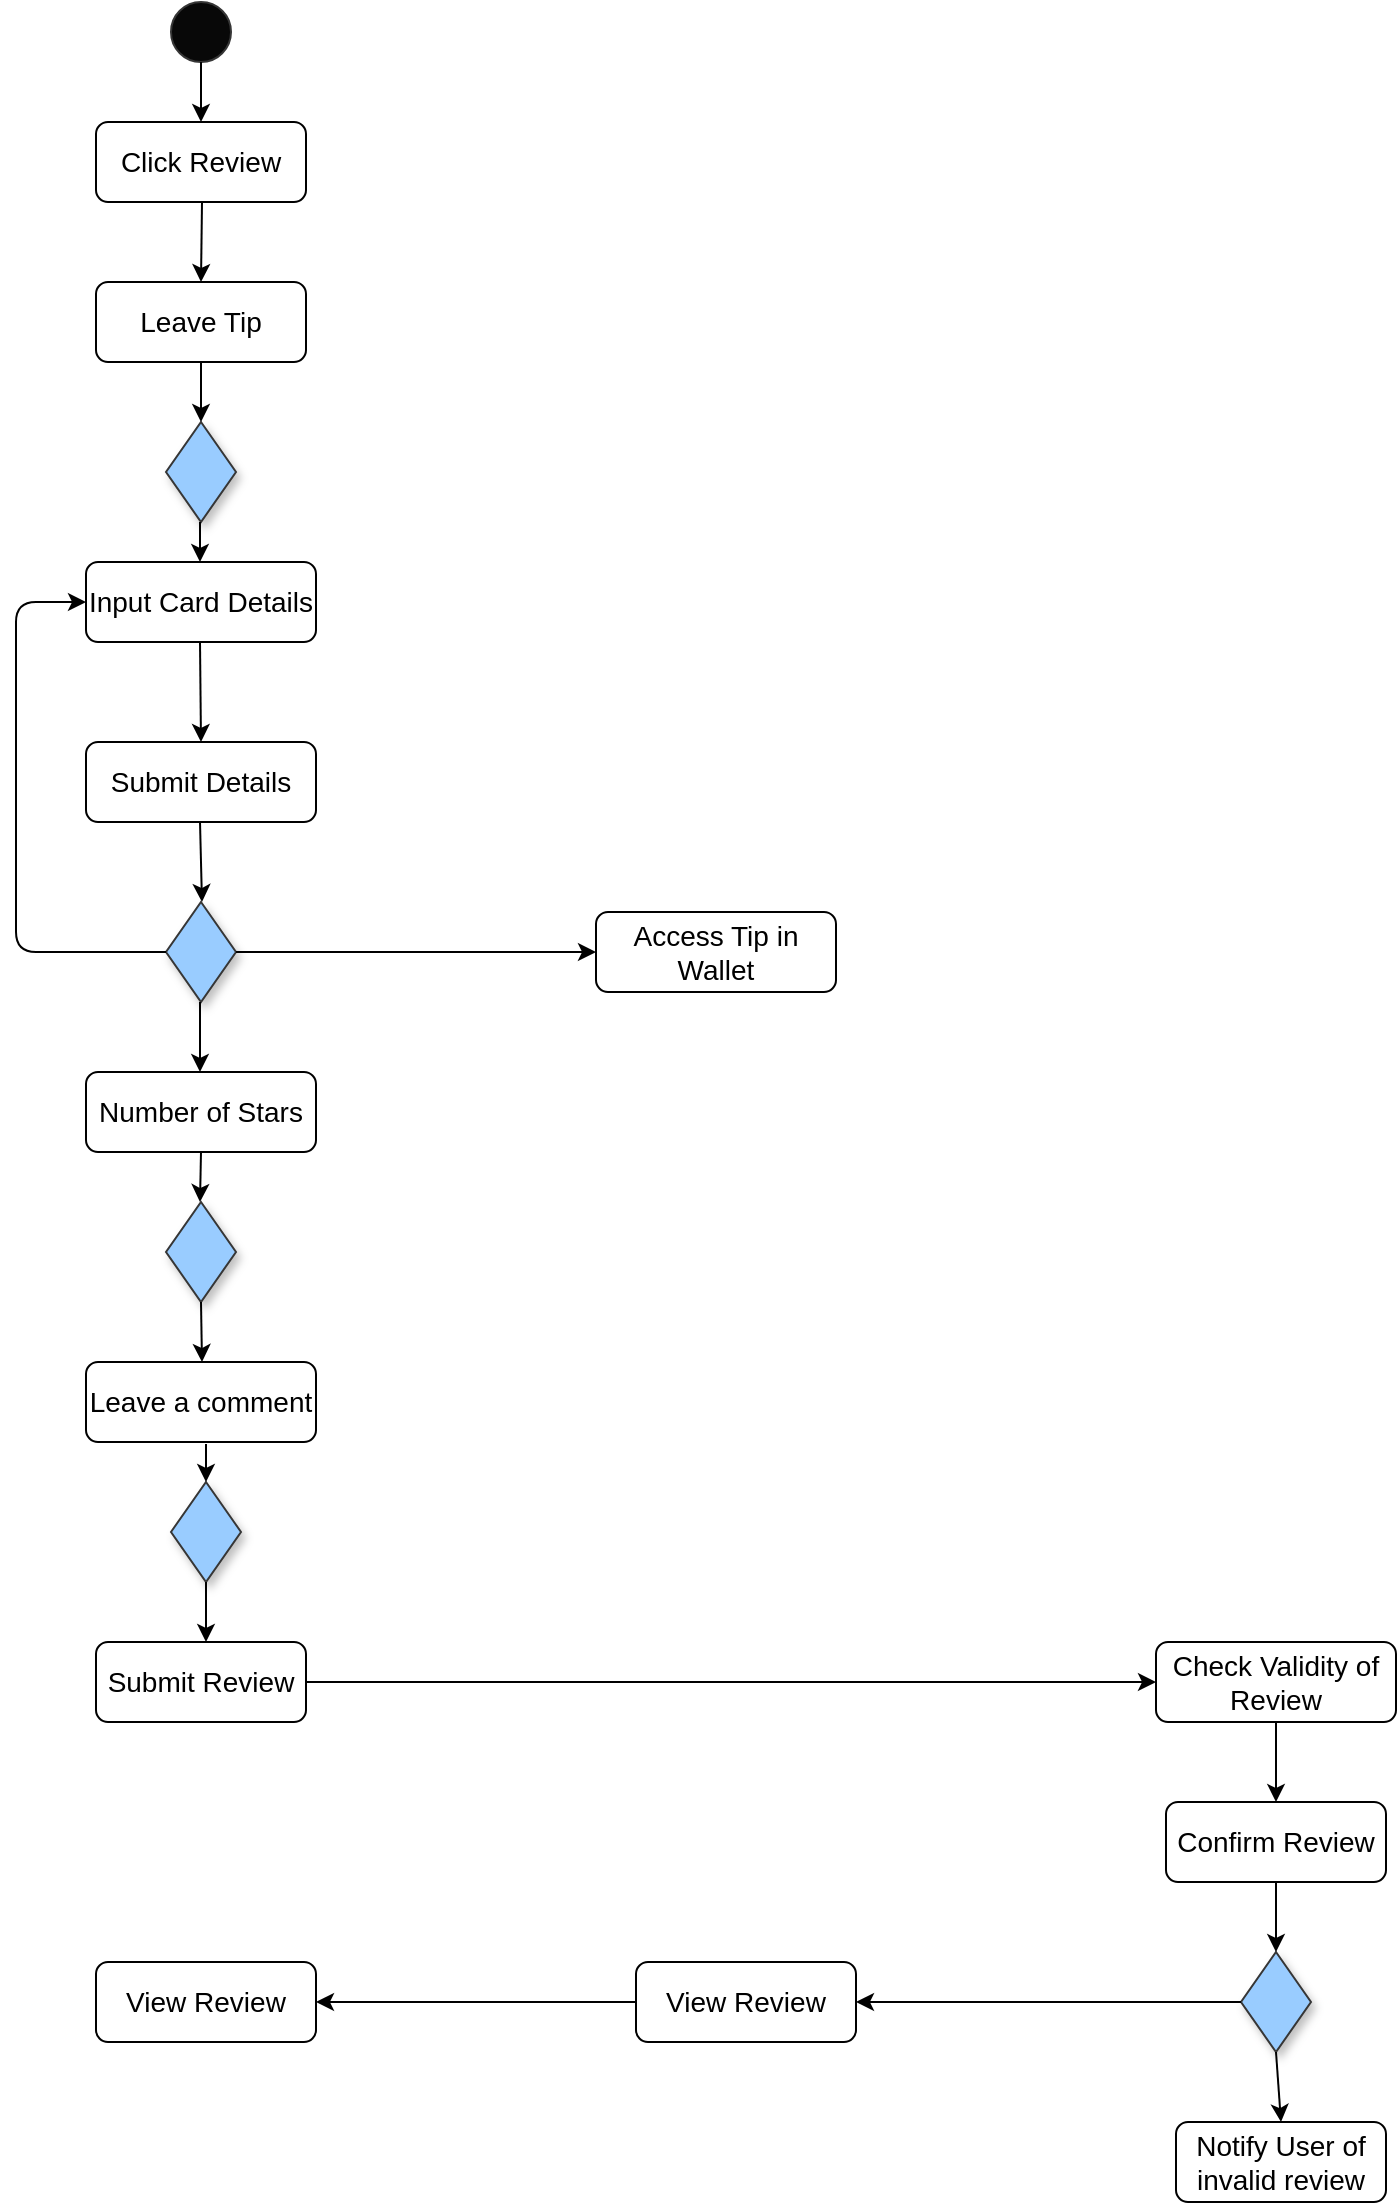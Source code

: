 <mxfile version="14.3.1" type="github">
  <diagram id="prtHgNgQTEPvFCAcTncT" name="Page-1">
    <mxGraphModel dx="2146" dy="882" grid="1" gridSize="10" guides="1" tooltips="1" connect="1" arrows="1" fold="1" page="1" pageScale="1" pageWidth="827" pageHeight="1169" math="0" shadow="0">
      <root>
        <mxCell id="0" />
        <mxCell id="1" parent="0" />
        <mxCell id="3Sa6O5D4K2Z7BfHcEVfZ-3" value="" style="ellipse;whiteSpace=wrap;html=1;aspect=fixed;strokeColor=#363636;shadow=0;fillColor=#080808;" vertex="1" parent="1">
          <mxGeometry x="107.5" y="50" width="30" height="30" as="geometry" />
        </mxCell>
        <mxCell id="3Sa6O5D4K2Z7BfHcEVfZ-4" value="&lt;font style=&quot;font-size: 14px&quot;&gt;Check Validity of Review&lt;/font&gt;" style="rounded=1;whiteSpace=wrap;html=1;" vertex="1" parent="1">
          <mxGeometry x="600" y="870" width="120" height="40" as="geometry" />
        </mxCell>
        <mxCell id="3Sa6O5D4K2Z7BfHcEVfZ-5" value="" style="rhombus;whiteSpace=wrap;html=1;shadow=1;strokeColor=#363636;fillColor=#99CCFF;" vertex="1" parent="1">
          <mxGeometry x="105" y="260" width="35" height="50" as="geometry" />
        </mxCell>
        <mxCell id="3Sa6O5D4K2Z7BfHcEVfZ-8" value="&lt;font style=&quot;font-size: 14px&quot;&gt;Number of Stars&lt;/font&gt;" style="rounded=1;whiteSpace=wrap;html=1;" vertex="1" parent="1">
          <mxGeometry x="65" y="585" width="115" height="40" as="geometry" />
        </mxCell>
        <mxCell id="3Sa6O5D4K2Z7BfHcEVfZ-9" value="&lt;font style=&quot;font-size: 14px&quot;&gt;Leave Tip&lt;/font&gt;" style="rounded=1;whiteSpace=wrap;html=1;" vertex="1" parent="1">
          <mxGeometry x="70" y="190" width="105" height="40" as="geometry" />
        </mxCell>
        <mxCell id="3Sa6O5D4K2Z7BfHcEVfZ-10" value="&lt;font style=&quot;font-size: 14px&quot;&gt;View Review&lt;/font&gt;" style="rounded=1;whiteSpace=wrap;html=1;" vertex="1" parent="1">
          <mxGeometry x="340" y="1030" width="110" height="40" as="geometry" />
        </mxCell>
        <mxCell id="3Sa6O5D4K2Z7BfHcEVfZ-11" value="&lt;font style=&quot;font-size: 14px&quot;&gt;View Review&lt;/font&gt;" style="rounded=1;whiteSpace=wrap;html=1;" vertex="1" parent="1">
          <mxGeometry x="70" y="1030" width="110" height="40" as="geometry" />
        </mxCell>
        <mxCell id="3Sa6O5D4K2Z7BfHcEVfZ-12" value="&lt;font style=&quot;font-size: 14px&quot;&gt;Access Tip in Wallet&lt;/font&gt;" style="rounded=1;whiteSpace=wrap;html=1;" vertex="1" parent="1">
          <mxGeometry x="320" y="505" width="120" height="40" as="geometry" />
        </mxCell>
        <mxCell id="3Sa6O5D4K2Z7BfHcEVfZ-13" value="&lt;font style=&quot;font-size: 14px&quot;&gt;Click Review&lt;/font&gt;" style="rounded=1;whiteSpace=wrap;html=1;" vertex="1" parent="1">
          <mxGeometry x="70" y="110" width="105" height="40" as="geometry" />
        </mxCell>
        <mxCell id="3Sa6O5D4K2Z7BfHcEVfZ-14" value="&lt;font style=&quot;font-size: 14px&quot;&gt;Input Card Details&lt;/font&gt;" style="rounded=1;whiteSpace=wrap;html=1;" vertex="1" parent="1">
          <mxGeometry x="65" y="330" width="115" height="40" as="geometry" />
        </mxCell>
        <mxCell id="3Sa6O5D4K2Z7BfHcEVfZ-15" value="&lt;font style=&quot;font-size: 14px&quot;&gt;Leave a comment&lt;/font&gt;" style="rounded=1;whiteSpace=wrap;html=1;" vertex="1" parent="1">
          <mxGeometry x="65" y="730" width="115" height="40" as="geometry" />
        </mxCell>
        <mxCell id="3Sa6O5D4K2Z7BfHcEVfZ-16" value="&lt;font style=&quot;font-size: 14px&quot;&gt;Submit Details&lt;/font&gt;" style="rounded=1;whiteSpace=wrap;html=1;" vertex="1" parent="1">
          <mxGeometry x="65" y="420" width="115" height="40" as="geometry" />
        </mxCell>
        <mxCell id="3Sa6O5D4K2Z7BfHcEVfZ-17" value="&lt;font style=&quot;font-size: 14px&quot;&gt;Submit Review&lt;/font&gt;" style="rounded=1;whiteSpace=wrap;html=1;" vertex="1" parent="1">
          <mxGeometry x="70" y="870" width="105" height="40" as="geometry" />
        </mxCell>
        <mxCell id="3Sa6O5D4K2Z7BfHcEVfZ-18" value="&lt;font style=&quot;font-size: 14px&quot;&gt;Notify User of invalid review&lt;/font&gt;" style="rounded=1;whiteSpace=wrap;html=1;" vertex="1" parent="1">
          <mxGeometry x="610" y="1110" width="105" height="40" as="geometry" />
        </mxCell>
        <mxCell id="3Sa6O5D4K2Z7BfHcEVfZ-20" value="" style="rhombus;whiteSpace=wrap;html=1;shadow=1;strokeColor=#363636;fillColor=#99CCFF;" vertex="1" parent="1">
          <mxGeometry x="107.5" y="790" width="35" height="50" as="geometry" />
        </mxCell>
        <mxCell id="3Sa6O5D4K2Z7BfHcEVfZ-21" value="" style="rhombus;whiteSpace=wrap;html=1;shadow=1;strokeColor=#363636;fillColor=#99CCFF;" vertex="1" parent="1">
          <mxGeometry x="105" y="650" width="35" height="50" as="geometry" />
        </mxCell>
        <mxCell id="3Sa6O5D4K2Z7BfHcEVfZ-22" value="" style="rhombus;whiteSpace=wrap;html=1;shadow=1;strokeColor=#363636;fillColor=#99CCFF;" vertex="1" parent="1">
          <mxGeometry x="105" y="500" width="35" height="50" as="geometry" />
        </mxCell>
        <mxCell id="3Sa6O5D4K2Z7BfHcEVfZ-23" value="" style="endArrow=classic;html=1;exitX=0.5;exitY=1;exitDx=0;exitDy=0;entryX=0.5;entryY=0;entryDx=0;entryDy=0;" edge="1" parent="1" source="3Sa6O5D4K2Z7BfHcEVfZ-3" target="3Sa6O5D4K2Z7BfHcEVfZ-13">
          <mxGeometry width="50" height="50" relative="1" as="geometry">
            <mxPoint x="400" y="390" as="sourcePoint" />
            <mxPoint x="450" y="340" as="targetPoint" />
          </mxGeometry>
        </mxCell>
        <mxCell id="3Sa6O5D4K2Z7BfHcEVfZ-24" value="" style="endArrow=classic;html=1;entryX=0.5;entryY=0;entryDx=0;entryDy=0;" edge="1" parent="1" target="3Sa6O5D4K2Z7BfHcEVfZ-9">
          <mxGeometry width="50" height="50" relative="1" as="geometry">
            <mxPoint x="123" y="150" as="sourcePoint" />
            <mxPoint x="124.5" y="180" as="targetPoint" />
          </mxGeometry>
        </mxCell>
        <mxCell id="3Sa6O5D4K2Z7BfHcEVfZ-25" value="" style="endArrow=classic;html=1;exitX=0.5;exitY=1;exitDx=0;exitDy=0;" edge="1" parent="1" source="3Sa6O5D4K2Z7BfHcEVfZ-9" target="3Sa6O5D4K2Z7BfHcEVfZ-5">
          <mxGeometry width="50" height="50" relative="1" as="geometry">
            <mxPoint x="120" y="250" as="sourcePoint" />
            <mxPoint x="120" y="260" as="targetPoint" />
          </mxGeometry>
        </mxCell>
        <mxCell id="3Sa6O5D4K2Z7BfHcEVfZ-26" value="" style="endArrow=classic;html=1;entryX=0.5;entryY=0;entryDx=0;entryDy=0;" edge="1" parent="1">
          <mxGeometry width="50" height="50" relative="1" as="geometry">
            <mxPoint x="122" y="310" as="sourcePoint" />
            <mxPoint x="122" y="330" as="targetPoint" />
          </mxGeometry>
        </mxCell>
        <mxCell id="3Sa6O5D4K2Z7BfHcEVfZ-27" value="" style="endArrow=classic;html=1;exitX=0.5;exitY=1;exitDx=0;exitDy=0;entryX=0.5;entryY=0;entryDx=0;entryDy=0;" edge="1" parent="1" target="3Sa6O5D4K2Z7BfHcEVfZ-16">
          <mxGeometry width="50" height="50" relative="1" as="geometry">
            <mxPoint x="122" y="370" as="sourcePoint" />
            <mxPoint x="122" y="400" as="targetPoint" />
          </mxGeometry>
        </mxCell>
        <mxCell id="3Sa6O5D4K2Z7BfHcEVfZ-29" value="&lt;font style=&quot;font-size: 14px&quot;&gt;Confirm Review&lt;/font&gt;" style="rounded=1;whiteSpace=wrap;html=1;" vertex="1" parent="1">
          <mxGeometry x="605" y="950" width="110" height="40" as="geometry" />
        </mxCell>
        <mxCell id="3Sa6O5D4K2Z7BfHcEVfZ-31" value="" style="endArrow=classic;html=1;exitX=0.5;exitY=1;exitDx=0;exitDy=0;" edge="1" parent="1">
          <mxGeometry width="50" height="50" relative="1" as="geometry">
            <mxPoint x="122" y="460" as="sourcePoint" />
            <mxPoint x="123" y="500" as="targetPoint" />
          </mxGeometry>
        </mxCell>
        <mxCell id="3Sa6O5D4K2Z7BfHcEVfZ-32" value="" style="endArrow=classic;html=1;entryX=0.5;entryY=0;entryDx=0;entryDy=0;" edge="1" parent="1">
          <mxGeometry width="50" height="50" relative="1" as="geometry">
            <mxPoint x="122" y="550" as="sourcePoint" />
            <mxPoint x="122" y="585" as="targetPoint" />
          </mxGeometry>
        </mxCell>
        <mxCell id="3Sa6O5D4K2Z7BfHcEVfZ-33" value="" style="endArrow=classic;html=1;entryX=0.5;entryY=0;entryDx=0;entryDy=0;exitX=0.5;exitY=1;exitDx=0;exitDy=0;" edge="1" parent="1" source="3Sa6O5D4K2Z7BfHcEVfZ-8">
          <mxGeometry width="50" height="50" relative="1" as="geometry">
            <mxPoint x="122" y="630" as="sourcePoint" />
            <mxPoint x="122" y="650" as="targetPoint" />
          </mxGeometry>
        </mxCell>
        <mxCell id="3Sa6O5D4K2Z7BfHcEVfZ-34" value="" style="endArrow=classic;html=1;exitX=0.5;exitY=1;exitDx=0;exitDy=0;" edge="1" parent="1" source="3Sa6O5D4K2Z7BfHcEVfZ-21">
          <mxGeometry width="50" height="50" relative="1" as="geometry">
            <mxPoint x="130" y="720" as="sourcePoint" />
            <mxPoint x="123" y="730" as="targetPoint" />
          </mxGeometry>
        </mxCell>
        <mxCell id="3Sa6O5D4K2Z7BfHcEVfZ-35" value="" style="endArrow=classic;html=1;entryX=0.5;entryY=0;entryDx=0;entryDy=0;" edge="1" parent="1" target="3Sa6O5D4K2Z7BfHcEVfZ-20">
          <mxGeometry width="50" height="50" relative="1" as="geometry">
            <mxPoint x="125" y="771" as="sourcePoint" />
            <mxPoint x="290.5" y="860" as="targetPoint" />
          </mxGeometry>
        </mxCell>
        <mxCell id="3Sa6O5D4K2Z7BfHcEVfZ-36" value="" style="endArrow=classic;html=1;entryX=0.5;entryY=0;entryDx=0;entryDy=0;" edge="1" parent="1">
          <mxGeometry width="50" height="50" relative="1" as="geometry">
            <mxPoint x="125" y="840" as="sourcePoint" />
            <mxPoint x="125" y="870" as="targetPoint" />
          </mxGeometry>
        </mxCell>
        <mxCell id="3Sa6O5D4K2Z7BfHcEVfZ-37" value="" style="endArrow=classic;html=1;exitX=1;exitY=0.5;exitDx=0;exitDy=0;entryX=0;entryY=0.5;entryDx=0;entryDy=0;" edge="1" parent="1" source="3Sa6O5D4K2Z7BfHcEVfZ-22" target="3Sa6O5D4K2Z7BfHcEVfZ-12">
          <mxGeometry width="50" height="50" relative="1" as="geometry">
            <mxPoint x="170" y="550" as="sourcePoint" />
            <mxPoint x="170.5" y="600" as="targetPoint" />
          </mxGeometry>
        </mxCell>
        <mxCell id="3Sa6O5D4K2Z7BfHcEVfZ-38" value="" style="endArrow=classic;html=1;exitX=0;exitY=0.5;exitDx=0;exitDy=0;entryX=0;entryY=0.5;entryDx=0;entryDy=0;" edge="1" parent="1" source="3Sa6O5D4K2Z7BfHcEVfZ-22" target="3Sa6O5D4K2Z7BfHcEVfZ-14">
          <mxGeometry width="50" height="50" relative="1" as="geometry">
            <mxPoint x="400" y="490" as="sourcePoint" />
            <mxPoint x="30" y="510" as="targetPoint" />
            <Array as="points">
              <mxPoint x="30" y="525" />
              <mxPoint x="30" y="350" />
            </Array>
          </mxGeometry>
        </mxCell>
        <mxCell id="3Sa6O5D4K2Z7BfHcEVfZ-39" value="" style="rhombus;whiteSpace=wrap;html=1;shadow=1;strokeColor=#363636;fillColor=#99CCFF;" vertex="1" parent="1">
          <mxGeometry x="642.5" y="1025" width="35" height="50" as="geometry" />
        </mxCell>
        <mxCell id="3Sa6O5D4K2Z7BfHcEVfZ-40" value="" style="endArrow=classic;html=1;exitX=1;exitY=0.5;exitDx=0;exitDy=0;entryX=0;entryY=0.5;entryDx=0;entryDy=0;" edge="1" parent="1" source="3Sa6O5D4K2Z7BfHcEVfZ-17" target="3Sa6O5D4K2Z7BfHcEVfZ-4">
          <mxGeometry width="50" height="50" relative="1" as="geometry">
            <mxPoint x="390" y="920" as="sourcePoint" />
            <mxPoint x="440" y="870" as="targetPoint" />
          </mxGeometry>
        </mxCell>
        <mxCell id="3Sa6O5D4K2Z7BfHcEVfZ-41" value="" style="endArrow=classic;html=1;exitX=0.5;exitY=1;exitDx=0;exitDy=0;entryX=0.5;entryY=0;entryDx=0;entryDy=0;" edge="1" parent="1" source="3Sa6O5D4K2Z7BfHcEVfZ-4" target="3Sa6O5D4K2Z7BfHcEVfZ-29">
          <mxGeometry width="50" height="50" relative="1" as="geometry">
            <mxPoint x="390" y="650" as="sourcePoint" />
            <mxPoint x="440" y="600" as="targetPoint" />
          </mxGeometry>
        </mxCell>
        <mxCell id="3Sa6O5D4K2Z7BfHcEVfZ-42" value="" style="endArrow=classic;html=1;exitX=0.5;exitY=1;exitDx=0;exitDy=0;entryX=0.5;entryY=0;entryDx=0;entryDy=0;" edge="1" parent="1" source="3Sa6O5D4K2Z7BfHcEVfZ-29" target="3Sa6O5D4K2Z7BfHcEVfZ-39">
          <mxGeometry width="50" height="50" relative="1" as="geometry">
            <mxPoint x="390" y="930" as="sourcePoint" />
            <mxPoint x="440" y="880" as="targetPoint" />
          </mxGeometry>
        </mxCell>
        <mxCell id="3Sa6O5D4K2Z7BfHcEVfZ-43" value="" style="endArrow=classic;html=1;exitX=0.5;exitY=1;exitDx=0;exitDy=0;entryX=0.5;entryY=0;entryDx=0;entryDy=0;" edge="1" parent="1" source="3Sa6O5D4K2Z7BfHcEVfZ-39" target="3Sa6O5D4K2Z7BfHcEVfZ-18">
          <mxGeometry width="50" height="50" relative="1" as="geometry">
            <mxPoint x="390" y="930" as="sourcePoint" />
            <mxPoint x="440" y="880" as="targetPoint" />
          </mxGeometry>
        </mxCell>
        <mxCell id="3Sa6O5D4K2Z7BfHcEVfZ-44" value="" style="endArrow=classic;html=1;exitX=0;exitY=0.5;exitDx=0;exitDy=0;" edge="1" parent="1" source="3Sa6O5D4K2Z7BfHcEVfZ-39" target="3Sa6O5D4K2Z7BfHcEVfZ-10">
          <mxGeometry width="50" height="50" relative="1" as="geometry">
            <mxPoint x="390" y="930" as="sourcePoint" />
            <mxPoint x="440" y="880" as="targetPoint" />
          </mxGeometry>
        </mxCell>
        <mxCell id="3Sa6O5D4K2Z7BfHcEVfZ-45" value="" style="endArrow=classic;html=1;exitX=0;exitY=0.5;exitDx=0;exitDy=0;entryX=1;entryY=0.5;entryDx=0;entryDy=0;" edge="1" parent="1" source="3Sa6O5D4K2Z7BfHcEVfZ-10" target="3Sa6O5D4K2Z7BfHcEVfZ-11">
          <mxGeometry width="50" height="50" relative="1" as="geometry">
            <mxPoint x="390" y="930" as="sourcePoint" />
            <mxPoint x="440" y="880" as="targetPoint" />
          </mxGeometry>
        </mxCell>
      </root>
    </mxGraphModel>
  </diagram>
</mxfile>
